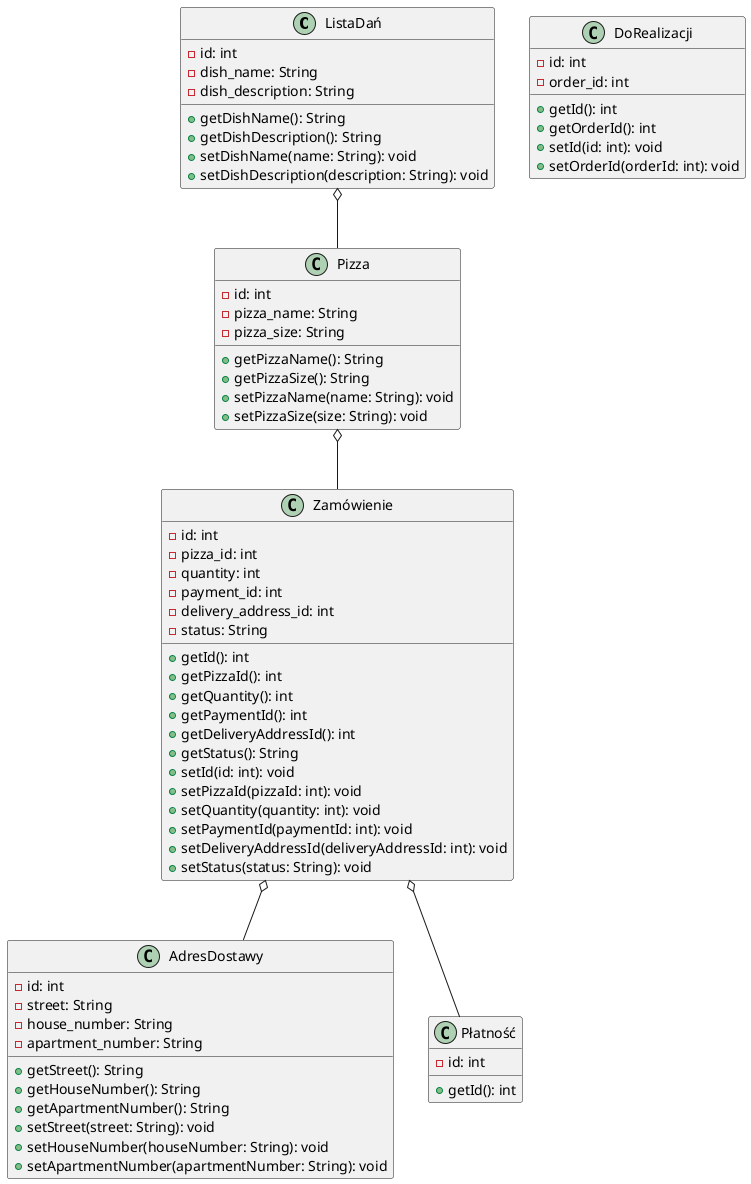 @startuml
class ListaDań {
  -id: int
  -dish_name: String
  -dish_description: String
  +getDishName(): String
  +getDishDescription(): String
  +setDishName(name: String): void
  +setDishDescription(description: String): void
}

class DoRealizacji {
  -id: int
  -order_id: int
  +getId(): int
  +getOrderId(): int
  +setId(id: int): void
  +setOrderId(orderId: int): void
}

class Pizza {
  -id: int
  -pizza_name: String
  -pizza_size: String
  +getPizzaName(): String
  +getPizzaSize(): String
  +setPizzaName(name: String): void
  +setPizzaSize(size: String): void
}

class AdresDostawy {
  -id: int
  -street: String
  -house_number: String
  -apartment_number: String
  +getStreet(): String
  +getHouseNumber(): String
  +getApartmentNumber(): String
  +setStreet(street: String): void
  +setHouseNumber(houseNumber: String): void
  +setApartmentNumber(apartmentNumber: String): void
}

class Zamówienie {
  -id: int
  -pizza_id: int
  -quantity: int
  -payment_id: int
  -delivery_address_id: int
  -status: String
  +getId(): int
  +getPizzaId(): int
  +getQuantity(): int
  +getPaymentId(): int
  +getDeliveryAddressId(): int
  +getStatus(): String
  +setId(id: int): void
  +setPizzaId(pizzaId: int): void
  +setQuantity(quantity: int): void
  +setPaymentId(paymentId: int): void
  +setDeliveryAddressId(deliveryAddressId: int): void
  +setStatus(status: String): void
}

class Płatność {
  -id: int
  +getId(): int
}

ListaDań o-- Pizza
Pizza o-- Zamówienie
Zamówienie o-- AdresDostawy
Zamówienie o-- Płatność

@enduml


@startuml

skinparam class {
    BackgroundColor White
    BorderColor Black
}

left to right direction

class PizzaOrderService {
  - listaDańRepository: ListaDańRepository
  - doRealizacjiRepository: DoRealizacjiRepository
  - pizzaRepository: PizzaRepository
  - adresDostawyRepository: AdresDostawyRepository
  - zamówienieRepository: ZamówienieRepository
  - paymentStrategy: PaymentStrategy
  - deliveryStrategy: DeliveryStrategy

  + PizzaOrderService(listaDańRepository: ListaDańRepository, doRealizacjiRepository: DoRealizacjiRepository,
                      pizzaRepository: PizzaRepository, adresDostawyRepository: AdresDostawyRepository,
                      zamówienieRepository: ZamówienieRepository)
  + złożenieZamówienia(pizzaId: int, quantity: int, paymentId: int, deliveryAddressId: int): void
  + odbiórZamówienia(orderId: int): void
}

class PizzaOrderServiceFactory {
  + createPizzaOrderService(): PizzaOrderService
}

class ListaDańRepository {
  + getAllDishes(): List<Dish>
}

class DoRealizacjiRepository {
  + getUnprocessedOrders(): List<Order>
}

class PizzaRepository {
  + getPizzaById(pizzaId: int): Pizza
}

class AdresDostawyRepository {
  + getAddressById(addressId: int): Address
}

class ZamówienieRepository {
  + saveOrder(order: Order): void
}

class PizzaOrderServiceFactory {
  + getInstance(): PizzaOrderServiceFactory
}

interface PaymentStrategy {
  + pay(paymentId: int): void
}

class CreditCardPaymentStrategy {
  + pay(paymentId: int): void
}

class CashPaymentStrategy {
  + pay(paymentId: int): void
}

interface DeliveryStrategy {
  + deliver(deliveryAddressId: int): void
}

class HomeDeliveryStrategy {
  + deliver(deliveryAddressId: int): void
}

class PickupDeliveryStrategy {
  + deliver(deliveryAddressId: int): void
}

PizzaOrderServiceFactory --> PizzaOrderService: creates

PizzaOrderService --> ListaDańRepository
PizzaOrderService --> DoRealizacjiRepository
PizzaOrderService --> PizzaRepository
PizzaOrderService --> AdresDostawyRepository
PizzaOrderService --> ZamówienieRepository

PizzaOrderServiceFactory --> PaymentStrategy
PizzaOrderServiceFactory --> DeliveryStrategy

PizzaOrderService --> PaymentStrategy
PizzaOrderService --> DeliveryStrategy

note top of PizzaOrderServiceFactory: <<Fabryka>>\nFabryka serwisu zamówień\n(odpowiedzialna za tworzenie instancji\nklasy PizzaOrderService)
note top of PaymentStrategy: <<Strategia>>\nStrategia płatności\n(definiuje interfejs dla różnych\nstrategii płatności)
note top of DeliveryStrategy: <<Strategia>>\nStrategia dostawy\n(definiuje interfejs dla różnych\nstrategii dostawy)
note left of PizzaOrderService: Serwis zamówień\n(realizuje logikę obsługi zamówień,\nwspółpracuje z repozytoriami i strategiami)

note bottom of CreditCardPaymentStrategy: Konkretna strategia płatności\n(dla płatności kartą kredytową)
note bottom of CashPaymentStrategy: Konkretna strategia płatności\n(dla płatności gotówką)
note bottom of HomeDeliveryStrategy: Konkretna strategia dostawy\n(dostawa do domu)
note bottom of PickupDeliveryStrategy: Konkretna strategia dostawy\n(odbiór osobisty)

note right of ListaDańRepository: Repozytorium\n(dostęp do listy dań)
note right of DoRealizacjiRepository: Repozytorium\n(dostęp do zamówień do realizacji)
note right of PizzaRepository: Repozytorium\n(dostęp do informacji o pizzach)
note right of AdresDostawyRepository: Repozytorium\n(dostęp do informacji o adresach dostawy)
note right of ZamówienieRepository: Repozytorium\n(dostęp do zamówień)

@enduml


